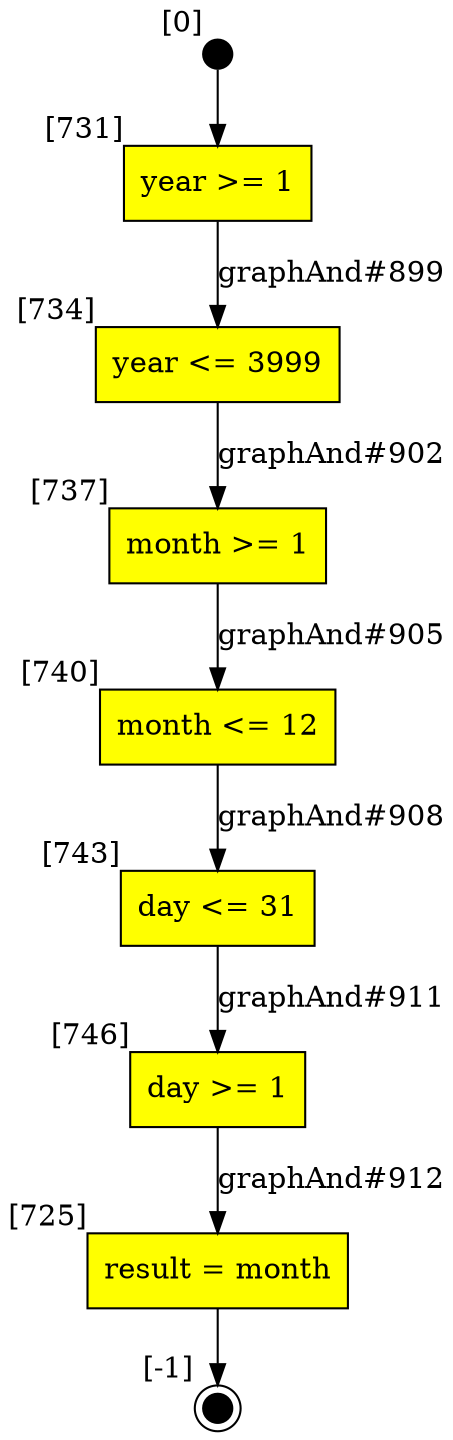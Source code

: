 digraph CLG {
  737 [shape="box", label="month >= 1", style=filled, fillcolor=yellow, xlabel="[737]"];
  740 [shape="box", label="month <= 12", style=filled, fillcolor=yellow, xlabel="[740]"];
  725 [shape="box", label="result = month", style=filled, fillcolor=yellow, xlabel="[725]"];
  726 [style=filled, fillcolor=black, shape="doublecircle", label="", fixedsize=true, width=.2, height=.2, xlabel="[-1]"];
  743 [shape="box", label="day <= 31", style=filled, fillcolor=yellow, xlabel="[743]"];
  730 [style=filled, fillcolor=black, shape="circle", label="", fixedsize=true, width=.2, height=.2, xlabel="[0]"];
  746 [shape="box", label="day >= 1", style=filled, fillcolor=yellow, xlabel="[746]"];
  731 [shape="box", label="year >= 1", style=filled, fillcolor=yellow, xlabel="[731]"];
  734 [shape="box", label="year <= 3999", style=filled, fillcolor=yellow, xlabel="[734]"];
  746 -> 725[label="graphAnd#912"];
  731 -> 734[label="graphAnd#899"];
  734 -> 737[label="graphAnd#902"];
  737 -> 740[label="graphAnd#905"];
  740 -> 743[label="graphAnd#908"];
  725 -> 726;
  730 -> 731;
  743 -> 746[label="graphAnd#911"];
}
